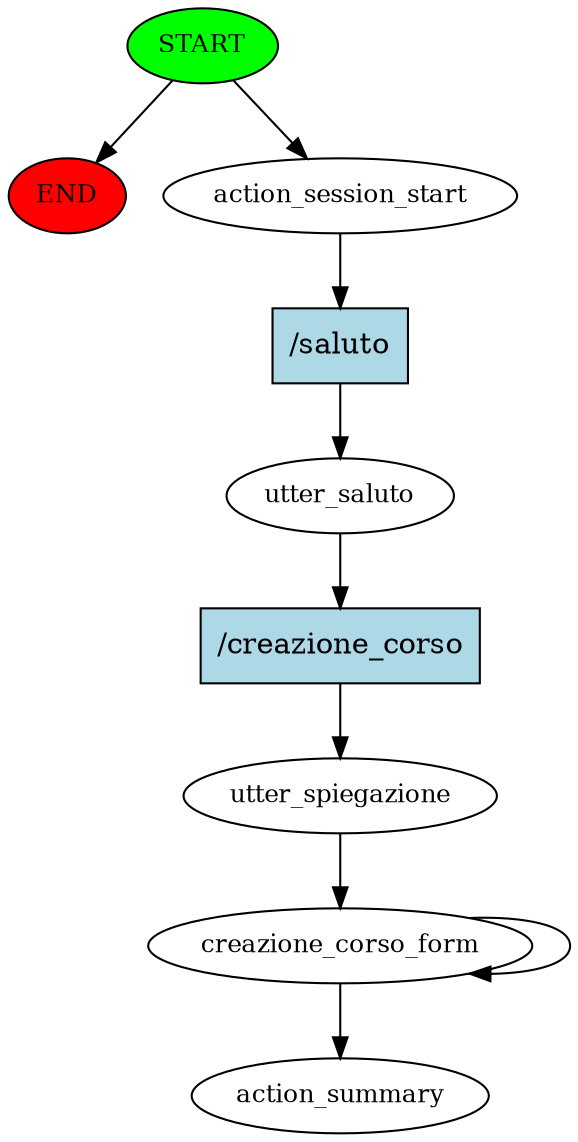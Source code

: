digraph  {
0 [class="start active", fillcolor=green, fontsize=12, label=START, style=filled];
"-1" [class=end, fillcolor=red, fontsize=12, label=END, style=filled];
1 [class=active, fontsize=12, label=action_session_start];
2 [class=active, fontsize=12, label=utter_saluto];
3 [class=active, fontsize=12, label=utter_spiegazione];
4 [class=active, fontsize=12, label=creazione_corso_form];
6 [class="dashed active", fontsize=12, label=action_summary];
7 [class="intent active", fillcolor=lightblue, label="/saluto", shape=rect, style=filled];
8 [class="intent active", fillcolor=lightblue, label="/creazione_corso", shape=rect, style=filled];
0 -> "-1"  [class="", key=NONE, label=""];
0 -> 1  [class=active, key=NONE, label=""];
1 -> 7  [class=active, key=0];
2 -> 8  [class=active, key=0];
3 -> 4  [class=active, key=NONE, label=""];
4 -> 6  [class=active, key=NONE, label=""];
4 -> 4  [class=active, key=NONE, label=""];
7 -> 2  [class=active, key=0];
8 -> 3  [class=active, key=0];
}
